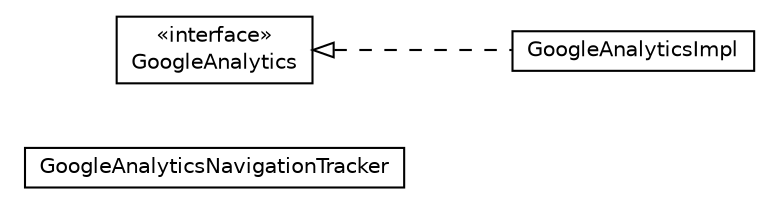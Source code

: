 #!/usr/local/bin/dot
#
# Class diagram 
# Generated by UMLGraph version R5_6-24-gf6e263 (http://www.umlgraph.org/)
#

digraph G {
	edge [fontname="Helvetica",fontsize=10,labelfontname="Helvetica",labelfontsize=10];
	node [fontname="Helvetica",fontsize=10,shape=plaintext];
	nodesep=0.25;
	ranksep=0.5;
	rankdir=LR;
	// com.gwtplatform.mvp.client.googleanalytics.GoogleAnalyticsNavigationTracker
	c11055 [label=<<table title="com.gwtplatform.mvp.client.googleanalytics.GoogleAnalyticsNavigationTracker" border="0" cellborder="1" cellspacing="0" cellpadding="2" port="p" href="./GoogleAnalyticsNavigationTracker.html">
		<tr><td><table border="0" cellspacing="0" cellpadding="1">
<tr><td align="center" balign="center"> GoogleAnalyticsNavigationTracker </td></tr>
		</table></td></tr>
		</table>>, URL="./GoogleAnalyticsNavigationTracker.html", fontname="Helvetica", fontcolor="black", fontsize=10.0];
	// com.gwtplatform.mvp.client.googleanalytics.GoogleAnalyticsImpl
	c11056 [label=<<table title="com.gwtplatform.mvp.client.googleanalytics.GoogleAnalyticsImpl" border="0" cellborder="1" cellspacing="0" cellpadding="2" port="p" href="./GoogleAnalyticsImpl.html">
		<tr><td><table border="0" cellspacing="0" cellpadding="1">
<tr><td align="center" balign="center"> GoogleAnalyticsImpl </td></tr>
		</table></td></tr>
		</table>>, URL="./GoogleAnalyticsImpl.html", fontname="Helvetica", fontcolor="black", fontsize=10.0];
	// com.gwtplatform.mvp.client.googleanalytics.GoogleAnalytics
	c11057 [label=<<table title="com.gwtplatform.mvp.client.googleanalytics.GoogleAnalytics" border="0" cellborder="1" cellspacing="0" cellpadding="2" port="p" href="./GoogleAnalytics.html">
		<tr><td><table border="0" cellspacing="0" cellpadding="1">
<tr><td align="center" balign="center"> &#171;interface&#187; </td></tr>
<tr><td align="center" balign="center"> GoogleAnalytics </td></tr>
		</table></td></tr>
		</table>>, URL="./GoogleAnalytics.html", fontname="Helvetica", fontcolor="black", fontsize=10.0];
	//com.gwtplatform.mvp.client.googleanalytics.GoogleAnalyticsImpl implements com.gwtplatform.mvp.client.googleanalytics.GoogleAnalytics
	c11057:p -> c11056:p [dir=back,arrowtail=empty,style=dashed];
}

